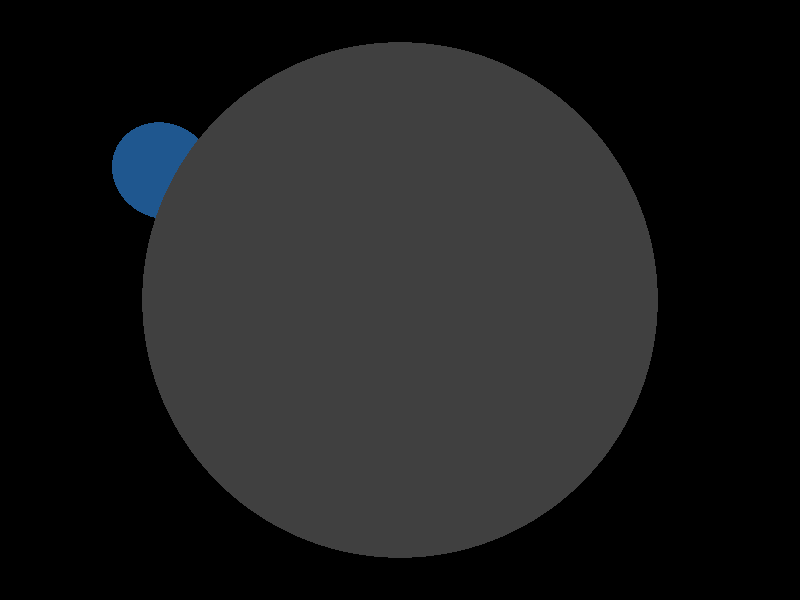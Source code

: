 // sphere test (RIGHT HANDED)

camera {
  location  <0, 0, -14>
  up        <0,  1,  0>
  right     <1.33333, 0,  0>
  look_at   <0, 0, 0>
}

light_source {<-100, 100, 100> color rgb <1.5, 1.5, 1.5>}

//little
sphere { <0, 0, 0>, 1.01
  pigment { color rgb <1.0, 1.0, 1.0>}
  finish {ambient 0.2 diffuse 0.4}
}

//medium
sphere { <0, 0, -1.5>, 2.25 
  pigment { color rgb <0.0, 0.0, 0.0>}
  finish {ambient 0.2 diffuse 0.4}
}

//big
sphere { <0, 0, -4.5>, 3.75
  pigment { color rgb <0.25, 0.25, 0.25>}
  finish {ambient 0.2 diffuse 0.4}
}

//left
sphere { <-5.5, 3, 0>, 1.1 
  pigment { color rgb <0.12, 0.34, 0.56>}
  finish {ambient 0.2 diffuse 0.4}
}
